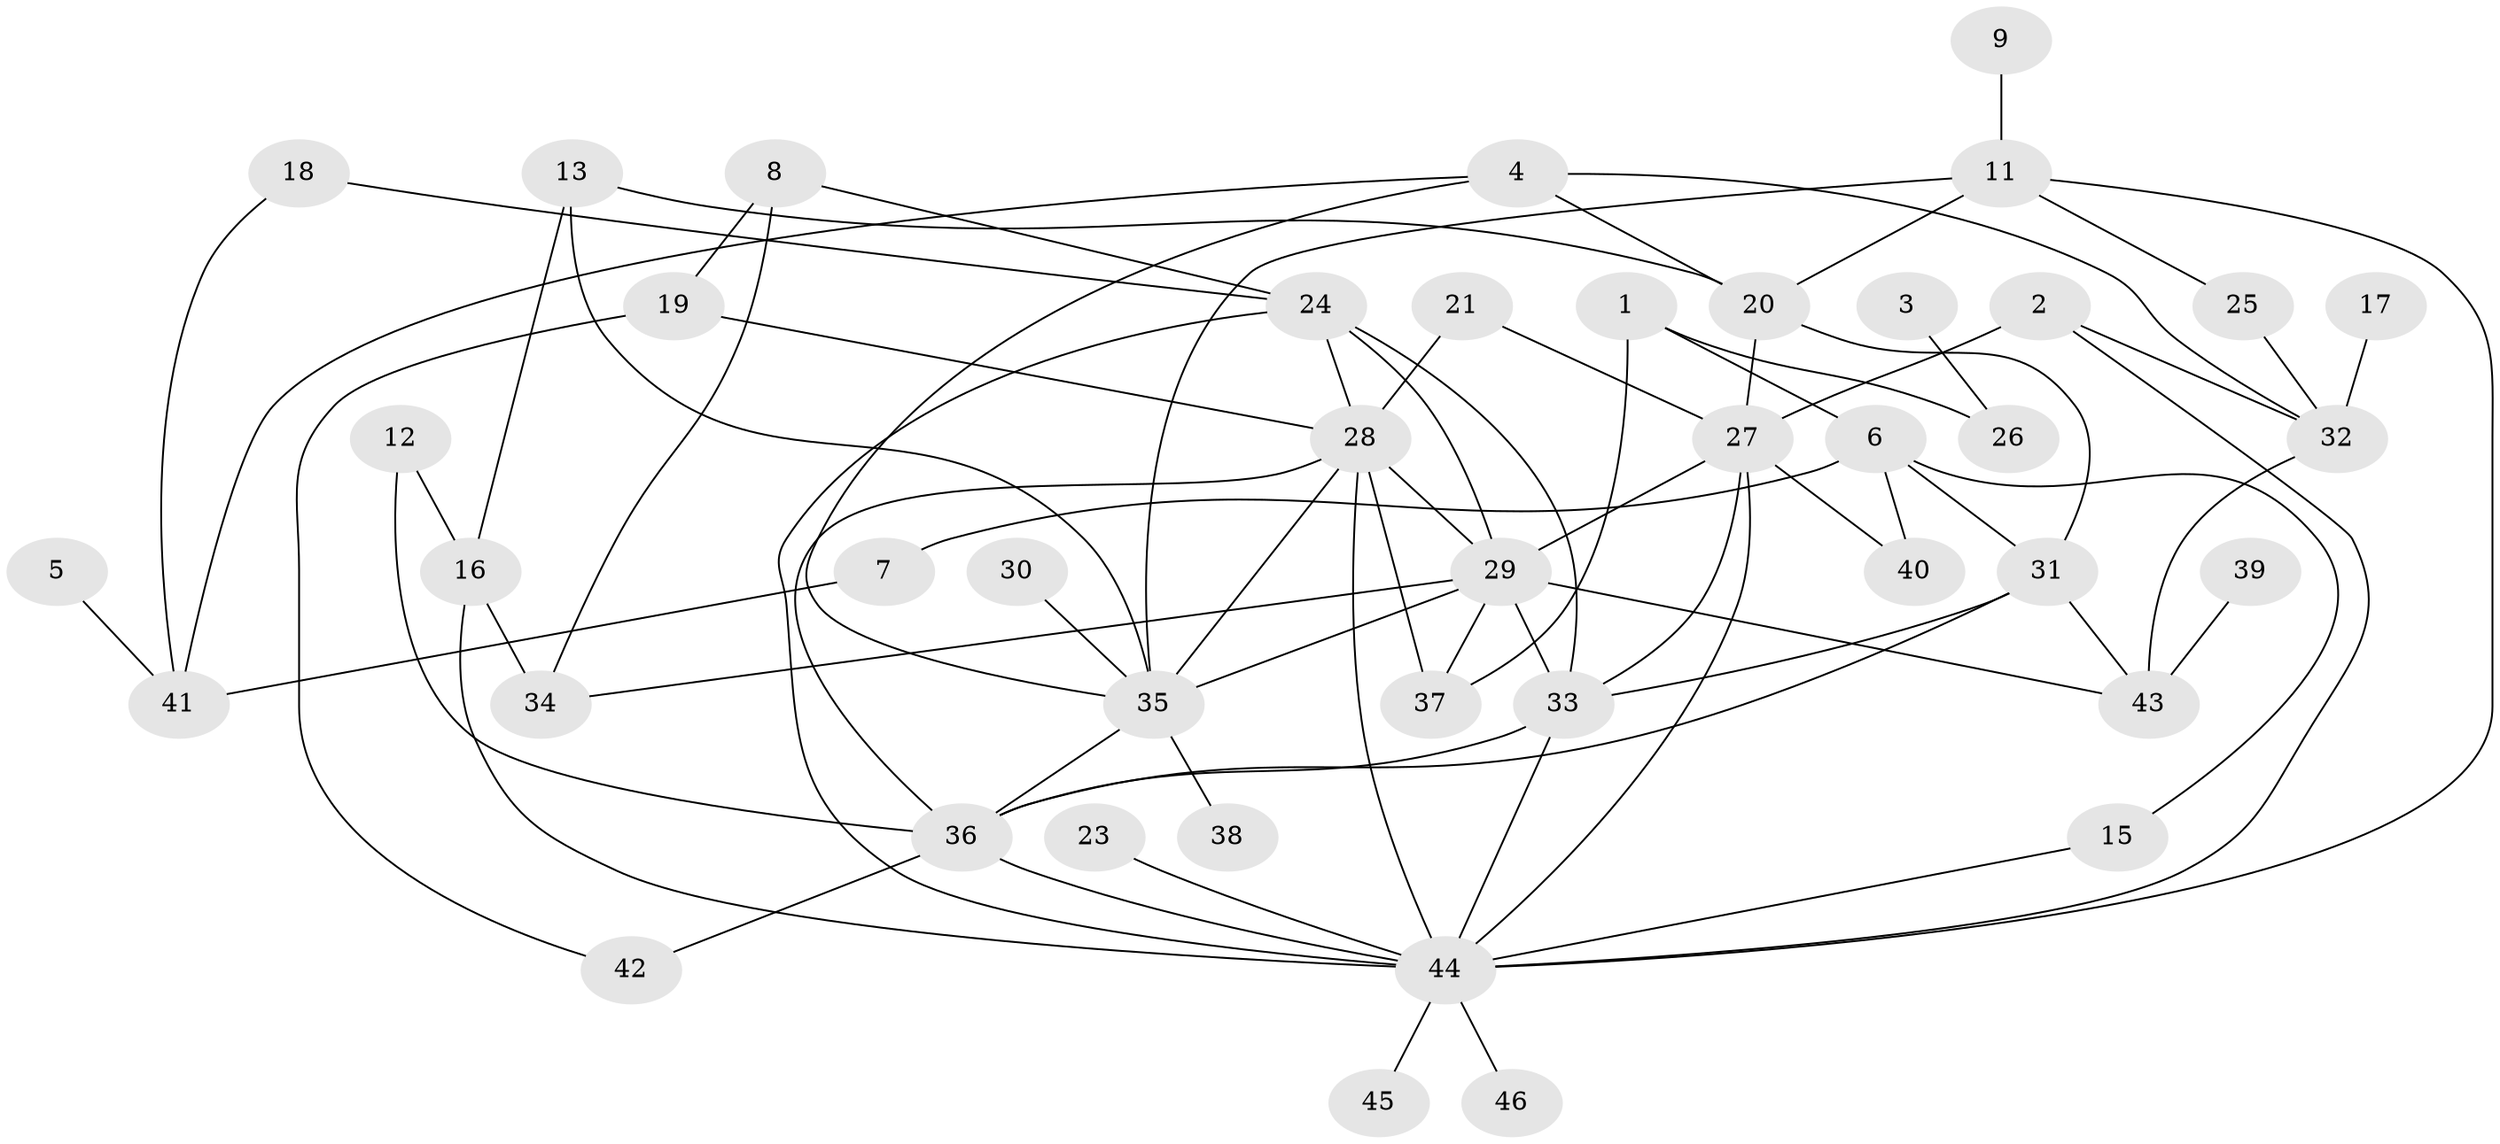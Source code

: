 // original degree distribution, {4: 0.15384615384615385, 3: 0.17582417582417584, 5: 0.10989010989010989, 1: 0.1978021978021978, 2: 0.27472527472527475, 6: 0.054945054945054944, 0: 0.03296703296703297}
// Generated by graph-tools (version 1.1) at 2025/49/03/09/25 03:49:15]
// undirected, 43 vertices, 76 edges
graph export_dot {
graph [start="1"]
  node [color=gray90,style=filled];
  1;
  2;
  3;
  4;
  5;
  6;
  7;
  8;
  9;
  11;
  12;
  13;
  15;
  16;
  17;
  18;
  19;
  20;
  21;
  23;
  24;
  25;
  26;
  27;
  28;
  29;
  30;
  31;
  32;
  33;
  34;
  35;
  36;
  37;
  38;
  39;
  40;
  41;
  42;
  43;
  44;
  45;
  46;
  1 -- 6 [weight=1.0];
  1 -- 26 [weight=1.0];
  1 -- 37 [weight=1.0];
  2 -- 27 [weight=2.0];
  2 -- 32 [weight=1.0];
  2 -- 44 [weight=1.0];
  3 -- 26 [weight=1.0];
  4 -- 20 [weight=1.0];
  4 -- 32 [weight=1.0];
  4 -- 35 [weight=1.0];
  4 -- 41 [weight=1.0];
  5 -- 41 [weight=1.0];
  6 -- 7 [weight=1.0];
  6 -- 15 [weight=1.0];
  6 -- 31 [weight=1.0];
  6 -- 40 [weight=1.0];
  7 -- 41 [weight=1.0];
  8 -- 19 [weight=1.0];
  8 -- 24 [weight=1.0];
  8 -- 34 [weight=1.0];
  9 -- 11 [weight=1.0];
  11 -- 20 [weight=1.0];
  11 -- 25 [weight=1.0];
  11 -- 35 [weight=1.0];
  11 -- 44 [weight=1.0];
  12 -- 16 [weight=1.0];
  12 -- 36 [weight=1.0];
  13 -- 16 [weight=1.0];
  13 -- 20 [weight=1.0];
  13 -- 35 [weight=1.0];
  15 -- 44 [weight=1.0];
  16 -- 34 [weight=1.0];
  16 -- 44 [weight=1.0];
  17 -- 32 [weight=1.0];
  18 -- 24 [weight=1.0];
  18 -- 41 [weight=1.0];
  19 -- 28 [weight=1.0];
  19 -- 42 [weight=1.0];
  20 -- 27 [weight=1.0];
  20 -- 31 [weight=1.0];
  21 -- 27 [weight=1.0];
  21 -- 28 [weight=1.0];
  23 -- 44 [weight=1.0];
  24 -- 28 [weight=1.0];
  24 -- 29 [weight=1.0];
  24 -- 33 [weight=1.0];
  24 -- 44 [weight=1.0];
  25 -- 32 [weight=1.0];
  27 -- 29 [weight=1.0];
  27 -- 33 [weight=1.0];
  27 -- 40 [weight=1.0];
  27 -- 44 [weight=1.0];
  28 -- 29 [weight=1.0];
  28 -- 35 [weight=1.0];
  28 -- 36 [weight=1.0];
  28 -- 37 [weight=1.0];
  28 -- 44 [weight=1.0];
  29 -- 33 [weight=2.0];
  29 -- 34 [weight=1.0];
  29 -- 35 [weight=1.0];
  29 -- 37 [weight=1.0];
  29 -- 43 [weight=1.0];
  30 -- 35 [weight=1.0];
  31 -- 33 [weight=1.0];
  31 -- 36 [weight=1.0];
  31 -- 43 [weight=1.0];
  32 -- 43 [weight=1.0];
  33 -- 36 [weight=2.0];
  33 -- 44 [weight=1.0];
  35 -- 36 [weight=1.0];
  35 -- 38 [weight=1.0];
  36 -- 42 [weight=1.0];
  36 -- 44 [weight=1.0];
  39 -- 43 [weight=1.0];
  44 -- 45 [weight=1.0];
  44 -- 46 [weight=1.0];
}
